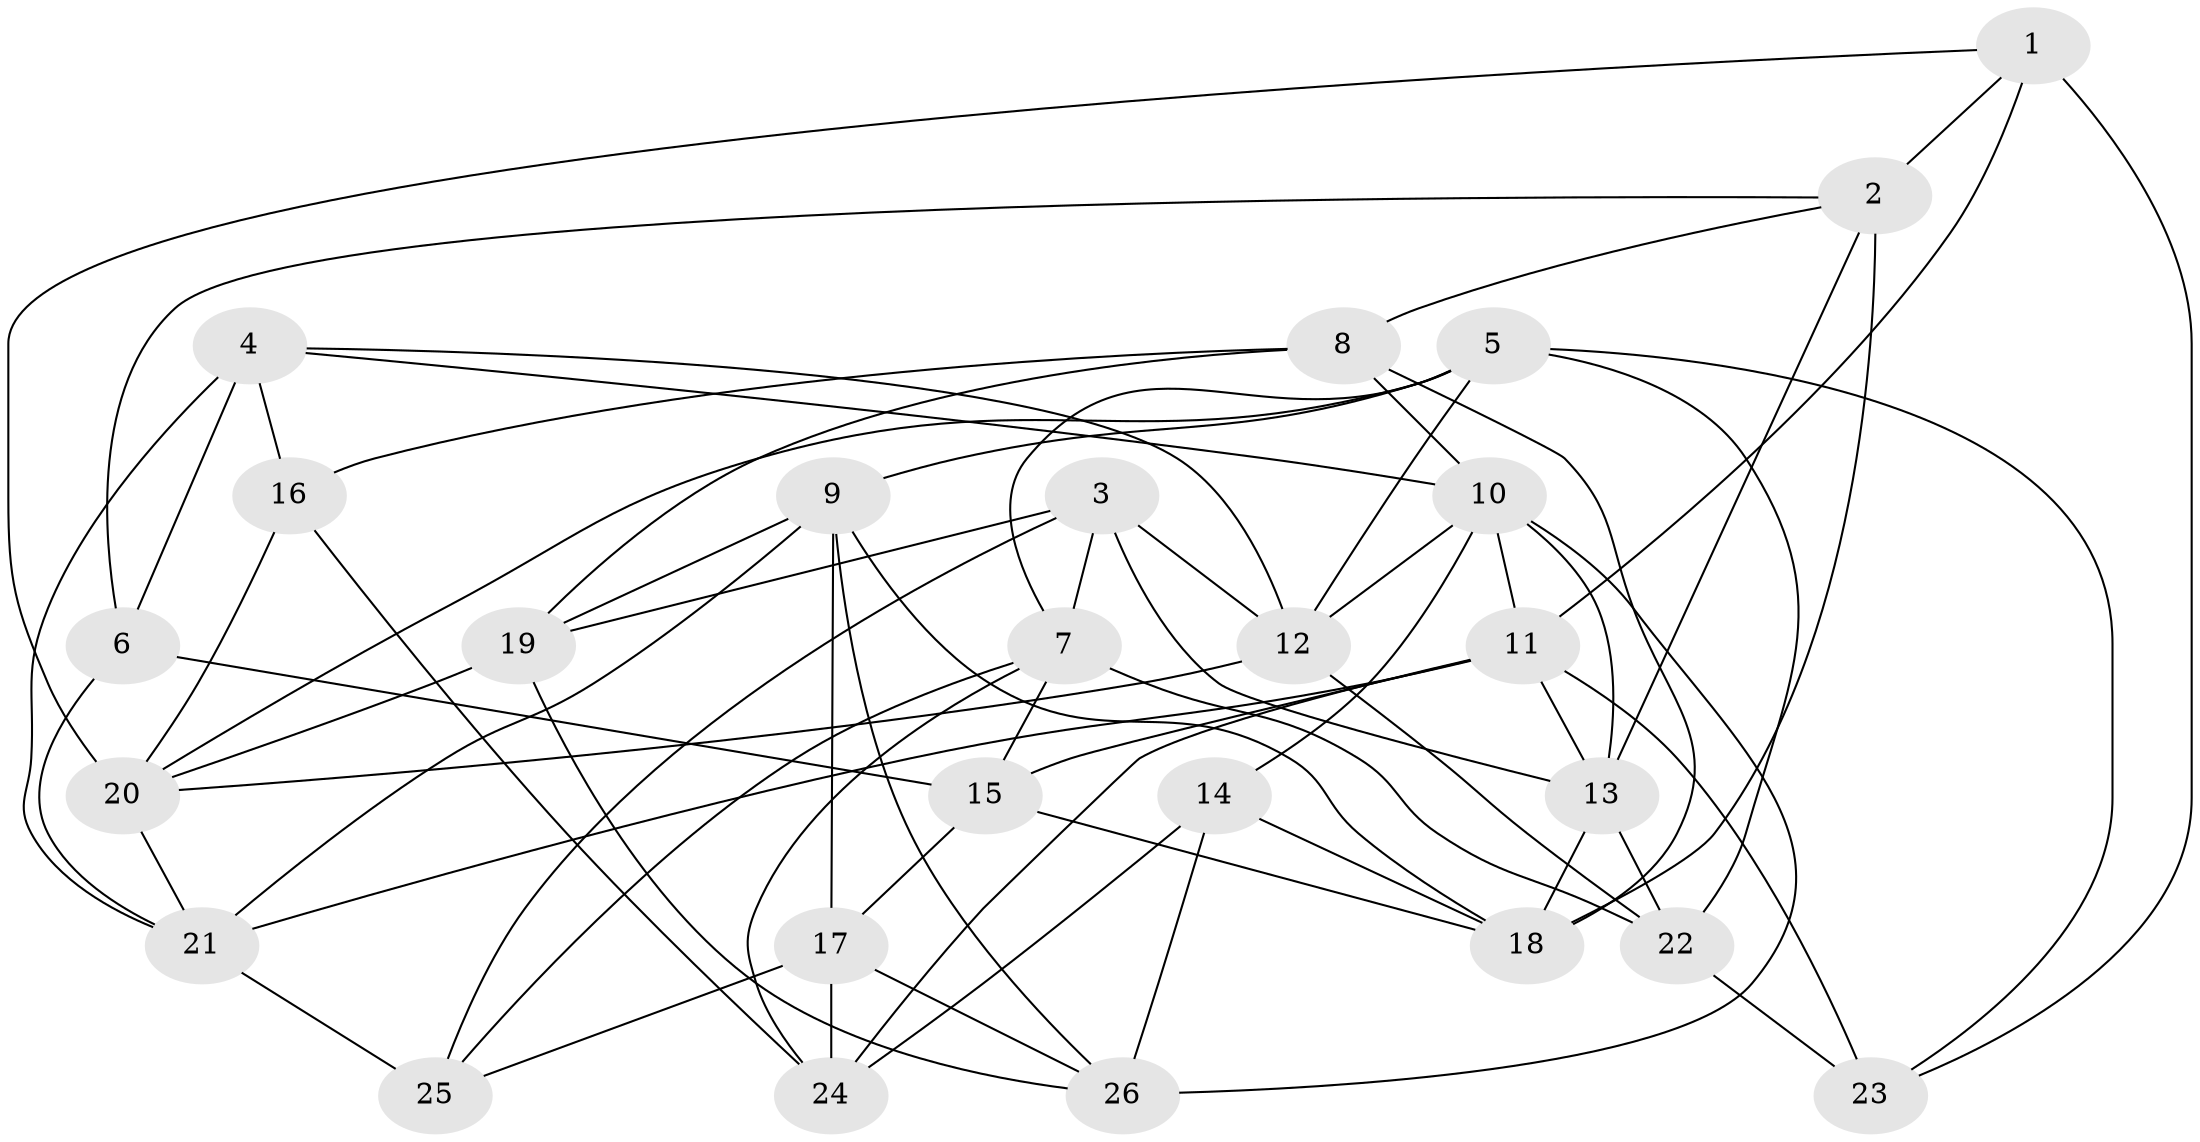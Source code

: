 // original degree distribution, {4: 1.0}
// Generated by graph-tools (version 1.1) at 2025/03/03/09/25 03:03:06]
// undirected, 26 vertices, 68 edges
graph export_dot {
graph [start="1"]
  node [color=gray90,style=filled];
  1;
  2;
  3;
  4;
  5;
  6;
  7;
  8;
  9;
  10;
  11;
  12;
  13;
  14;
  15;
  16;
  17;
  18;
  19;
  20;
  21;
  22;
  23;
  24;
  25;
  26;
  1 -- 2 [weight=1.0];
  1 -- 11 [weight=1.0];
  1 -- 20 [weight=1.0];
  1 -- 23 [weight=1.0];
  2 -- 6 [weight=1.0];
  2 -- 8 [weight=1.0];
  2 -- 13 [weight=1.0];
  2 -- 18 [weight=2.0];
  3 -- 7 [weight=1.0];
  3 -- 12 [weight=1.0];
  3 -- 13 [weight=1.0];
  3 -- 19 [weight=2.0];
  3 -- 25 [weight=1.0];
  4 -- 6 [weight=2.0];
  4 -- 10 [weight=1.0];
  4 -- 12 [weight=1.0];
  4 -- 16 [weight=1.0];
  4 -- 21 [weight=1.0];
  5 -- 7 [weight=1.0];
  5 -- 9 [weight=1.0];
  5 -- 12 [weight=1.0];
  5 -- 20 [weight=1.0];
  5 -- 22 [weight=1.0];
  5 -- 23 [weight=1.0];
  6 -- 15 [weight=2.0];
  6 -- 21 [weight=1.0];
  7 -- 15 [weight=1.0];
  7 -- 22 [weight=1.0];
  7 -- 24 [weight=1.0];
  7 -- 25 [weight=1.0];
  8 -- 10 [weight=1.0];
  8 -- 16 [weight=1.0];
  8 -- 18 [weight=2.0];
  8 -- 19 [weight=1.0];
  9 -- 17 [weight=1.0];
  9 -- 18 [weight=1.0];
  9 -- 19 [weight=1.0];
  9 -- 21 [weight=1.0];
  9 -- 26 [weight=1.0];
  10 -- 11 [weight=1.0];
  10 -- 12 [weight=1.0];
  10 -- 13 [weight=1.0];
  10 -- 14 [weight=1.0];
  10 -- 26 [weight=2.0];
  11 -- 13 [weight=1.0];
  11 -- 15 [weight=1.0];
  11 -- 21 [weight=1.0];
  11 -- 23 [weight=2.0];
  11 -- 24 [weight=1.0];
  12 -- 20 [weight=1.0];
  12 -- 22 [weight=1.0];
  13 -- 18 [weight=1.0];
  13 -- 22 [weight=1.0];
  14 -- 18 [weight=1.0];
  14 -- 24 [weight=1.0];
  14 -- 26 [weight=1.0];
  15 -- 17 [weight=1.0];
  15 -- 18 [weight=1.0];
  16 -- 20 [weight=1.0];
  16 -- 24 [weight=1.0];
  17 -- 24 [weight=2.0];
  17 -- 25 [weight=1.0];
  17 -- 26 [weight=1.0];
  19 -- 20 [weight=1.0];
  19 -- 26 [weight=1.0];
  20 -- 21 [weight=1.0];
  21 -- 25 [weight=1.0];
  22 -- 23 [weight=2.0];
}
